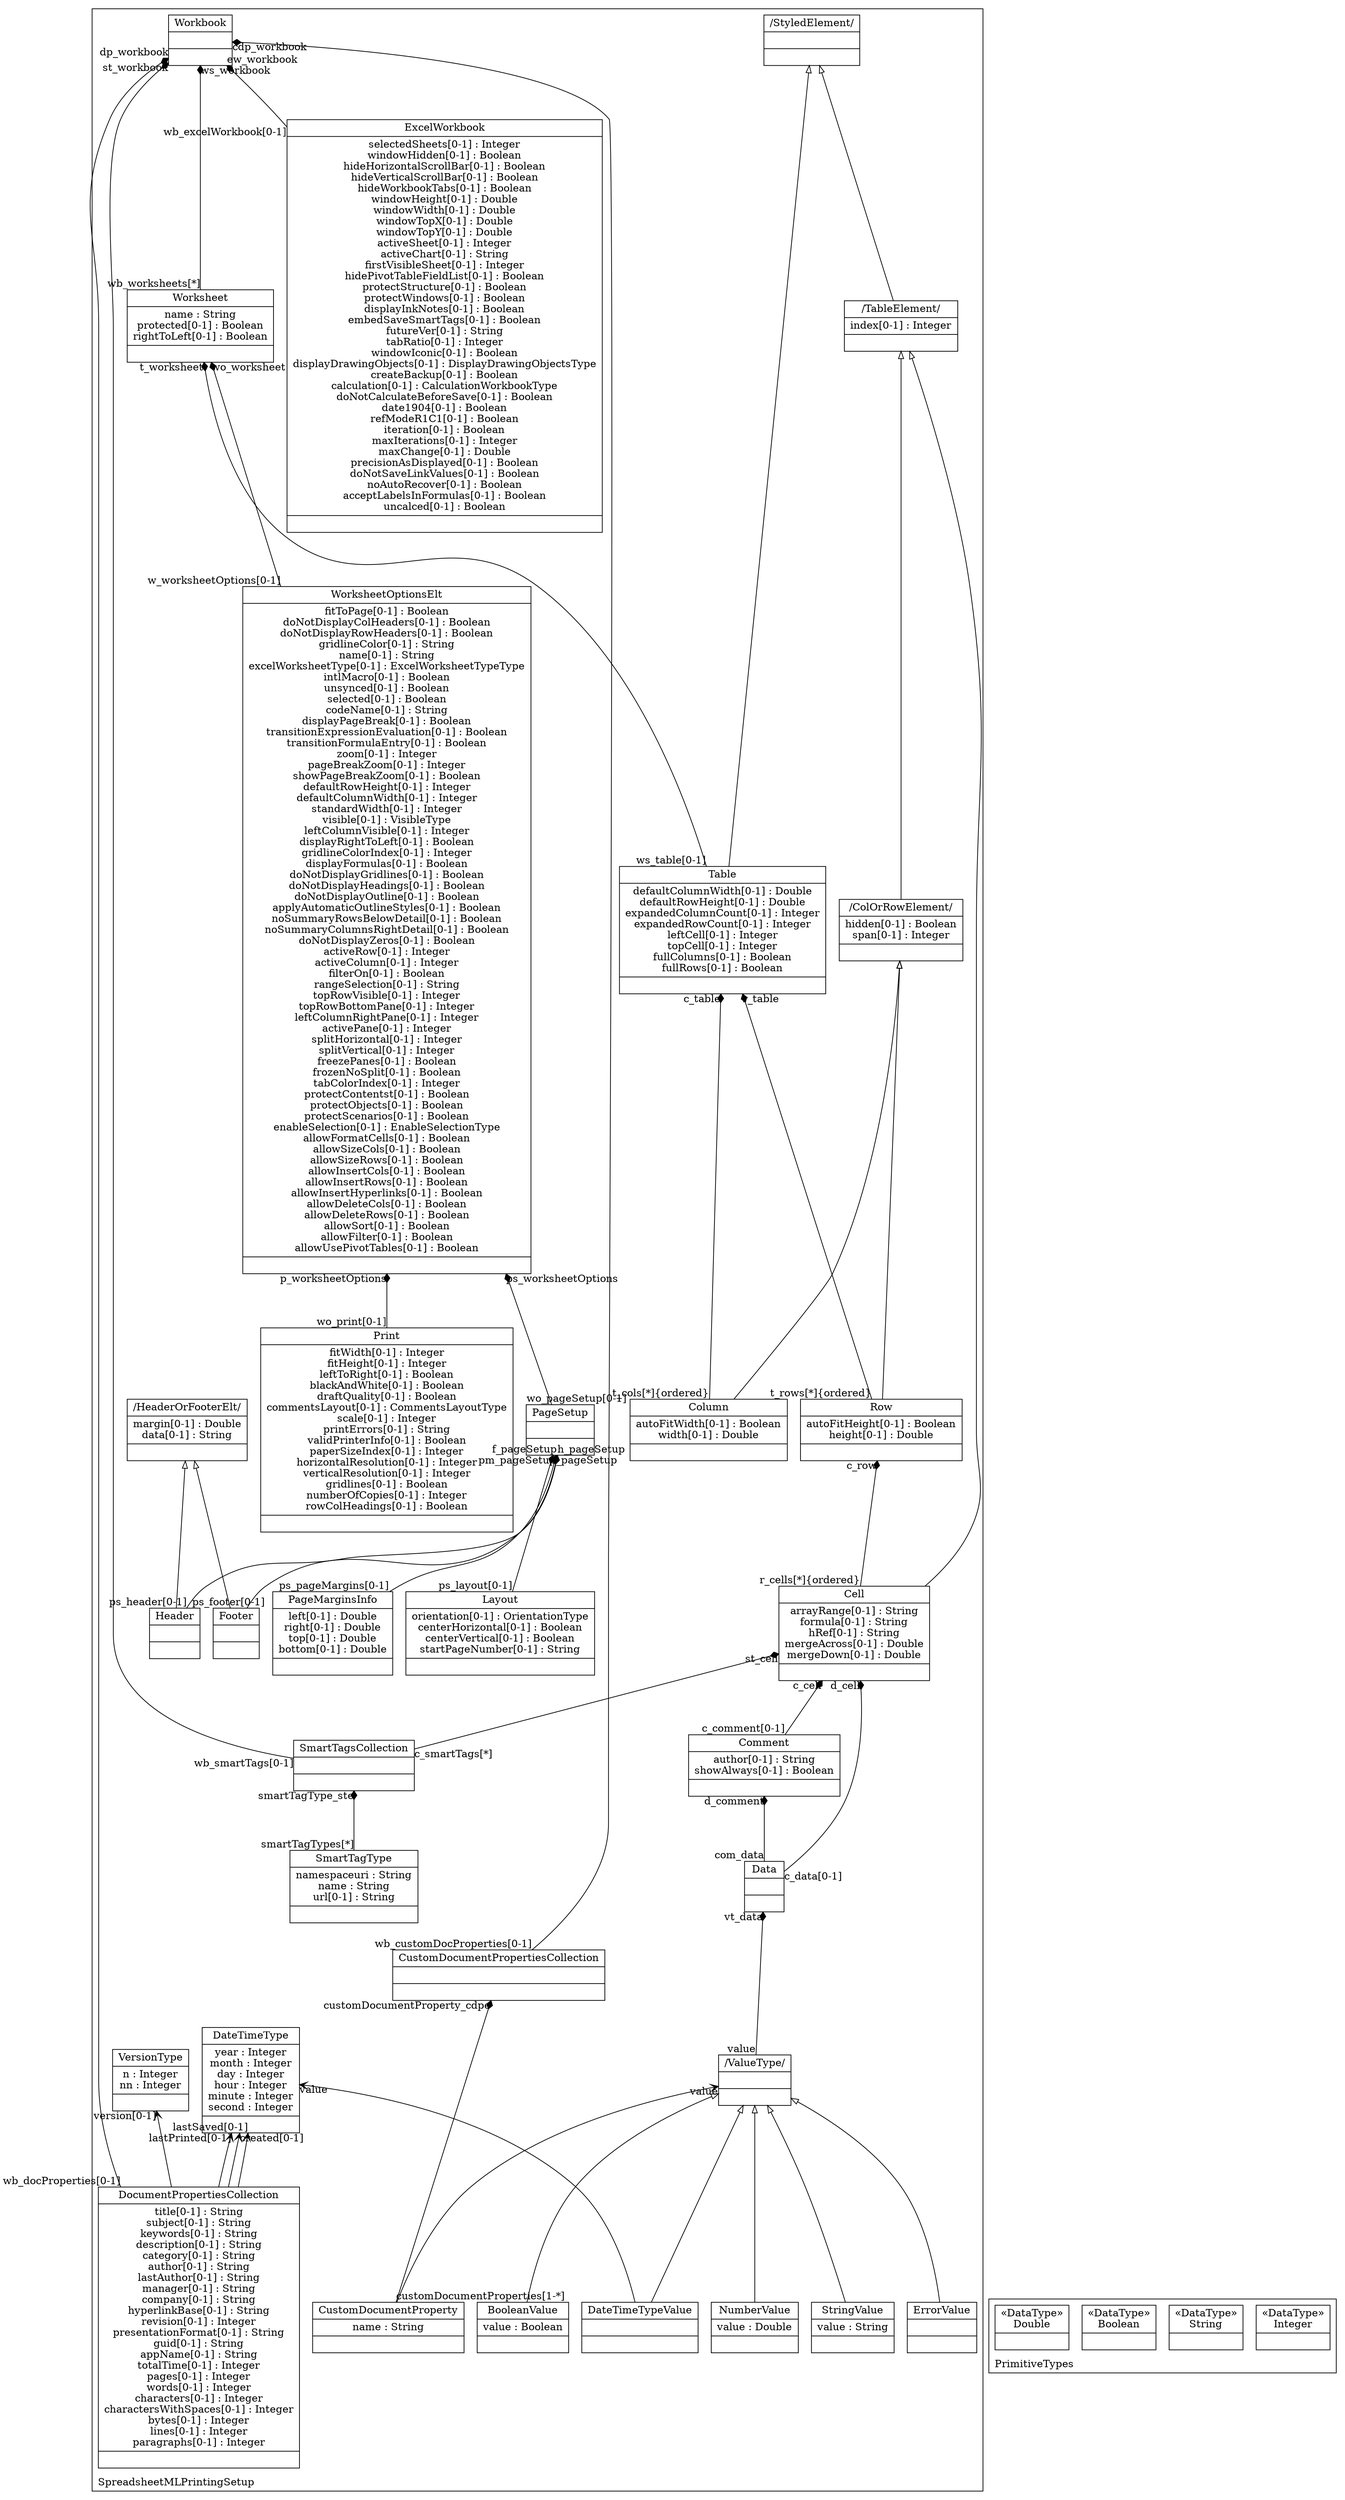 digraph "KM3 Model in DOT" {
graph[rankdir=BT,labeljust=l,labelloc=t,nodeSep=0.75,compound=true];
 subgraph "cluster_SpreadsheetMLPrintingSetup"{
labelloc=t
color=black
label=SpreadsheetMLPrintingSetup
 node[shape=record];
DateTimeType[label="{DateTimeType|year : Integer\nmonth : Integer\nday : Integer\nhour : Integer\nminute : Integer\nsecond : Integer| }"]
;
 node[shape=record];
VersionType[label="{VersionType|n : Integer\nnn : Integer| }"]
;
 node[shape=record];
ValueType[label="{/ValueType/| | }"]
 ValueType->Data[arrowhead=diamond,arrowtail=none,headlabel="vt_data",taillabel="value",group=Data,minlen=2,constraint=true,]
;
 node[shape=record];
StringValue[label="{StringValue|value : String| }"]
 StringValue->ValueType[arrowhead=onormal,group=ValueType,minlen=2,constraint=true,]
;
 node[shape=record];
NumberValue[label="{NumberValue|value : Double| }"]
 NumberValue->ValueType[arrowhead=onormal,group=ValueType,minlen=2,constraint=true,]
;
 node[shape=record];
DateTimeTypeValue[label="{DateTimeTypeValue| | }"]
 DateTimeTypeValue->DateTimeType[arrowhead=vee,arrowtail=diamond,headlabel="value",group=DateTimeType,minlen=2,constraint=true,]
 DateTimeTypeValue->ValueType[arrowhead=onormal,group=ValueType,minlen=2,constraint=true,]
;
 node[shape=record];
BooleanValue[label="{BooleanValue|value : Boolean| }"]
 BooleanValue->ValueType[arrowhead=onormal,group=ValueType,minlen=2,constraint=true,]
;
 node[shape=record];
ErrorValue[label="{ErrorValue| | }"]
 ErrorValue->ValueType[arrowhead=onormal,group=ValueType,minlen=2,constraint=true,]
;
 node[shape=record];
DocumentPropertiesCollection[label="{DocumentPropertiesCollection|title[0-1] : String\nsubject[0-1] : String\nkeywords[0-1] : String\ndescription[0-1] : String\ncategory[0-1] : String\nauthor[0-1] : String\nlastAuthor[0-1] : String\nmanager[0-1] : String\ncompany[0-1] : String\nhyperlinkBase[0-1] : String\nrevision[0-1] : Integer\npresentationFormat[0-1] : String\nguid[0-1] : String\nappName[0-1] : String\ntotalTime[0-1] : Integer\npages[0-1] : Integer\nwords[0-1] : Integer\ncharacters[0-1] : Integer\ncharactersWithSpaces[0-1] : Integer\nbytes[0-1] : Integer\nlines[0-1] : Integer\nparagraphs[0-1] : Integer| }"]
 DocumentPropertiesCollection->Workbook[arrowhead=diamond,arrowtail=none,headlabel="dp_workbook",taillabel="wb_docProperties[0-1]",group=Workbook,minlen=2,constraint=true,]
 DocumentPropertiesCollection->VersionType[arrowhead=vee,arrowtail=diamond,headlabel="version[0-1]",group=VersionType,minlen=2,constraint=true,]
 DocumentPropertiesCollection->DateTimeType[arrowhead=vee,arrowtail=diamond,headlabel="lastPrinted[0-1]",group=DateTimeType,minlen=2,constraint=true,]
 DocumentPropertiesCollection->DateTimeType[arrowhead=vee,arrowtail=diamond,headlabel="created[0-1]",group=DateTimeType,minlen=2,constraint=true,]
 DocumentPropertiesCollection->DateTimeType[arrowhead=vee,arrowtail=diamond,headlabel="lastSaved[0-1]",group=DateTimeType,minlen=2,constraint=true,]
;
 node[shape=record];
CustomDocumentPropertiesCollection[label="{CustomDocumentPropertiesCollection| | }"]
 CustomDocumentPropertiesCollection->Workbook[arrowhead=diamond,arrowtail=none,headlabel="cdp_workbook",taillabel="wb_customDocProperties[0-1]",group=Workbook,minlen=2,constraint=true,]
;
 node[shape=record];
CustomDocumentProperty[label="{CustomDocumentProperty|name : String| }"]
 CustomDocumentProperty->CustomDocumentPropertiesCollection[arrowhead=diamond,arrowtail=none,headlabel="customDocumentProperty_cdpe",taillabel="customDocumentProperties[1-*]",group=CustomDocumentPropertiesCollection,minlen=2,constraint=true,]
 CustomDocumentProperty->ValueType[arrowhead=vee,arrowtail=diamond,headlabel="value",group=ValueType,minlen=2,constraint=true,]
;
 node[shape=record];
SmartTagType[label="{SmartTagType|namespaceuri : String\nname : String\nurl[0-1] : String| }"]
 SmartTagType->SmartTagsCollection[arrowhead=diamond,arrowtail=none,headlabel="smartTagType_ste",taillabel="smartTagTypes[*]",group=SmartTagsCollection,minlen=2,constraint=true,]
;
 node[shape=record];
SmartTagsCollection[label="{SmartTagsCollection| | }"]
 SmartTagsCollection->Workbook[arrowhead=diamond,arrowtail=none,headlabel="st_workbook",taillabel="wb_smartTags[0-1]",group=Workbook,minlen=2,constraint=true,]
 SmartTagsCollection->Cell[arrowhead=diamond,arrowtail=none,headlabel="st_cell",taillabel="c_smartTags[*]",group=Cell,minlen=2,constraint=true,]
;
 node[shape=record];
Workbook[label="{Workbook| | }"]
;
 node[shape=record];
Worksheet[label="{Worksheet|name : String\nprotected[0-1] : Boolean\nrightToLeft[0-1] : Boolean| }"]
 Worksheet->Workbook[arrowhead=diamond,arrowtail=none,headlabel="ws_workbook",taillabel="wb_worksheets[*]",group=Workbook,minlen=2,constraint=true,]
;
 node[shape=record];
StyledElement[label="{/StyledElement/| | }"]
;
 node[shape=record];
Table[label="{Table|defaultColumnWidth[0-1] : Double\ndefaultRowHeight[0-1] : Double\nexpandedColumnCount[0-1] : Integer\nexpandedRowCount[0-1] : Integer\nleftCell[0-1] : Integer\ntopCell[0-1] : Integer\nfullColumns[0-1] : Boolean\nfullRows[0-1] : Boolean| }"]
 Table->Worksheet[arrowhead=diamond,arrowtail=none,headlabel="t_worksheet",taillabel="ws_table[0-1]",group=Worksheet,minlen=2,constraint=true,]
 Table->StyledElement[arrowhead=onormal,group=StyledElement,minlen=2,constraint=true,]
;
 node[shape=record];
TableElement[label="{/TableElement/|index[0-1] : Integer| }"]
 TableElement->StyledElement[arrowhead=onormal,group=StyledElement,minlen=2,constraint=true,]
;
 node[shape=record];
ColOrRowElement[label="{/ColOrRowElement/|hidden[0-1] : Boolean\nspan[0-1] : Integer| }"]
 ColOrRowElement->TableElement[arrowhead=onormal,group=TableElement,minlen=2,constraint=true,]
;
 node[shape=record];
Column[label="{Column|autoFitWidth[0-1] : Boolean\nwidth[0-1] : Double| }"]
 Column->Table[arrowhead=diamond,arrowtail=none,headlabel="c_table",taillabel="t_cols[*]{ordered}",group=Table,minlen=2,constraint=true,]
 Column->ColOrRowElement[arrowhead=onormal,group=ColOrRowElement,minlen=2,constraint=true,]
;
 node[shape=record];
Row[label="{Row|autoFitHeight[0-1] : Boolean\nheight[0-1] : Double| }"]
 Row->Table[arrowhead=diamond,arrowtail=none,headlabel="r_table",taillabel="t_rows[*]{ordered}",group=Table,minlen=2,constraint=true,]
 Row->ColOrRowElement[arrowhead=onormal,group=ColOrRowElement,minlen=2,constraint=true,]
;
 node[shape=record];
Cell[label="{Cell|arrayRange[0-1] : String\nformula[0-1] : String\nhRef[0-1] : String\nmergeAcross[0-1] : Double\nmergeDown[0-1] : Double| }"]
 Cell->Row[arrowhead=diamond,arrowtail=none,headlabel="c_row",taillabel="r_cells[*]{ordered}",group=Row,minlen=2,constraint=true,]
 Cell->TableElement[arrowhead=onormal,group=TableElement,minlen=2,constraint=true,]
;
 node[shape=record];
Comment[label="{Comment|author[0-1] : String\nshowAlways[0-1] : Boolean| }"]
 Comment->Cell[arrowhead=diamond,arrowtail=none,headlabel="c_cell",taillabel="c_comment[0-1]",group=Cell,minlen=2,constraint=true,]
;
 node[shape=record];
Data[label="{Data| | }"]
 Data->Cell[arrowhead=diamond,arrowtail=none,headlabel="d_cell",taillabel="c_data[0-1]",group=Cell,minlen=2,constraint=true,]
 Data->Comment[arrowhead=diamond,arrowtail=none,headlabel="d_comment",taillabel="com_data",group=Comment,minlen=2,constraint=true,]
;
 node[shape=record];
ExcelWorkbook[label="{ExcelWorkbook|selectedSheets[0-1] : Integer\nwindowHidden[0-1] : Boolean\nhideHorizontalScrollBar[0-1] : Boolean\nhideVerticalScrollBar[0-1] : Boolean\nhideWorkbookTabs[0-1] : Boolean\nwindowHeight[0-1] : Double\nwindowWidth[0-1] : Double\nwindowTopX[0-1] : Double\nwindowTopY[0-1] : Double\nactiveSheet[0-1] : Integer\nactiveChart[0-1] : String\nfirstVisibleSheet[0-1] : Integer\nhidePivotTableFieldList[0-1] : Boolean\nprotectStructure[0-1] : Boolean\nprotectWindows[0-1] : Boolean\ndisplayInkNotes[0-1] : Boolean\nembedSaveSmartTags[0-1] : Boolean\nfutureVer[0-1] : String\ntabRatio[0-1] : Integer\nwindowIconic[0-1] : Boolean\ndisplayDrawingObjects[0-1] : DisplayDrawingObjectsType\ncreateBackup[0-1] : Boolean\ncalculation[0-1] : CalculationWorkbookType\ndoNotCalculateBeforeSave[0-1] : Boolean\ndate1904[0-1] : Boolean\nrefModeR1C1[0-1] : Boolean\niteration[0-1] : Boolean\nmaxIterations[0-1] : Integer\nmaxChange[0-1] : Double\nprecisionAsDisplayed[0-1] : Boolean\ndoNotSaveLinkValues[0-1] : Boolean\nnoAutoRecover[0-1] : Boolean\nacceptLabelsInFormulas[0-1] : Boolean\nuncalced[0-1] : Boolean| }"]
 ExcelWorkbook->Workbook[arrowhead=diamond,arrowtail=none,headlabel="ew_workbook",taillabel="wb_excelWorkbook[0-1]",group=Workbook,minlen=2,constraint=true,]
;
 node[shape=record];
WorksheetOptionsElt[label="{WorksheetOptionsElt|fitToPage[0-1] : Boolean\ndoNotDisplayColHeaders[0-1] : Boolean\ndoNotDisplayRowHeaders[0-1] : Boolean\ngridlineColor[0-1] : String\nname[0-1] : String\nexcelWorksheetType[0-1] : ExcelWorksheetTypeType\nintlMacro[0-1] : Boolean\nunsynced[0-1] : Boolean\nselected[0-1] : Boolean\ncodeName[0-1] : String\ndisplayPageBreak[0-1] : Boolean\ntransitionExpressionEvaluation[0-1] : Boolean\ntransitionFormulaEntry[0-1] : Boolean\nzoom[0-1] : Integer\npageBreakZoom[0-1] : Integer\nshowPageBreakZoom[0-1] : Boolean\ndefaultRowHeight[0-1] : Integer\ndefaultColumnWidth[0-1] : Integer\nstandardWidth[0-1] : Integer\nvisible[0-1] : VisibleType\nleftColumnVisible[0-1] : Integer\ndisplayRightToLeft[0-1] : Boolean\ngridlineColorIndex[0-1] : Integer\ndisplayFormulas[0-1] : Boolean\ndoNotDisplayGridlines[0-1] : Boolean\ndoNotDisplayHeadings[0-1] : Boolean\ndoNotDisplayOutline[0-1] : Boolean\napplyAutomaticOutlineStyles[0-1] : Boolean\nnoSummaryRowsBelowDetail[0-1] : Boolean\nnoSummaryColumnsRightDetail[0-1] : Boolean\ndoNotDisplayZeros[0-1] : Boolean\nactiveRow[0-1] : Integer\nactiveColumn[0-1] : Integer\nfilterOn[0-1] : Boolean\nrangeSelection[0-1] : String\ntopRowVisible[0-1] : Integer\ntopRowBottomPane[0-1] : Integer\nleftColumnRightPane[0-1] : Integer\nactivePane[0-1] : Integer\nsplitHorizontal[0-1] : Integer\nsplitVertical[0-1] : Integer\nfreezePanes[0-1] : Boolean\nfrozenNoSplit[0-1] : Boolean\ntabColorIndex[0-1] : Integer\nprotectContentst[0-1] : Boolean\nprotectObjects[0-1] : Boolean\nprotectScenarios[0-1] : Boolean\nenableSelection[0-1] : EnableSelectionType\nallowFormatCells[0-1] : Boolean\nallowSizeCols[0-1] : Boolean\nallowSizeRows[0-1] : Boolean\nallowInsertCols[0-1] : Boolean\nallowInsertRows[0-1] : Boolean\nallowInsertHyperlinks[0-1] : Boolean\nallowDeleteCols[0-1] : Boolean\nallowDeleteRows[0-1] : Boolean\nallowSort[0-1] : Boolean\nallowFilter[0-1] : Boolean\nallowUsePivotTables[0-1] : Boolean| }"]
 WorksheetOptionsElt->Worksheet[arrowhead=diamond,arrowtail=none,headlabel="wo_worksheet",taillabel="w_worksheetOptions[0-1]",group=Worksheet,minlen=2,constraint=true,]
;
 node[shape=record];
PageSetup[label="{PageSetup| | }"]
 PageSetup->WorksheetOptionsElt[arrowhead=diamond,arrowtail=none,headlabel="ps_worksheetOptions",taillabel="wo_pageSetup[0-1]",group=WorksheetOptionsElt,minlen=2,constraint=true,]
;
 node[shape=record];
Layout[label="{Layout|orientation[0-1] : OrientationType\ncenterHorizontal[0-1] : Boolean\ncenterVertical[0-1] : Boolean\nstartPageNumber[0-1] : String| }"]
 Layout->PageSetup[arrowhead=diamond,arrowtail=none,headlabel="l_pageSetup",taillabel="ps_layout[0-1]",group=PageSetup,minlen=2,constraint=true,]
;
 node[shape=record];
HeaderOrFooterElt[label="{/HeaderOrFooterElt/|margin[0-1] : Double\ndata[0-1] : String| }"]
;
 node[shape=record];
Header[label="{Header| | }"]
 Header->PageSetup[arrowhead=diamond,arrowtail=none,headlabel="h_pageSetup",taillabel="ps_header[0-1]",group=PageSetup,minlen=2,constraint=true,]
 Header->HeaderOrFooterElt[arrowhead=onormal,group=HeaderOrFooterElt,minlen=2,constraint=true,]
;
 node[shape=record];
Footer[label="{Footer| | }"]
 Footer->PageSetup[arrowhead=diamond,arrowtail=none,headlabel="f_pageSetup",taillabel="ps_footer[0-1]",group=PageSetup,minlen=2,constraint=true,]
 Footer->HeaderOrFooterElt[arrowhead=onormal,group=HeaderOrFooterElt,minlen=2,constraint=true,]
;
 node[shape=record];
PageMarginsInfo[label="{PageMarginsInfo|left[0-1] : Double\nright[0-1] : Double\ntop[0-1] : Double\nbottom[0-1] : Double| }"]
 PageMarginsInfo->PageSetup[arrowhead=diamond,arrowtail=none,headlabel="pm_pageSetup",taillabel="ps_pageMargins[0-1]",group=PageSetup,minlen=2,constraint=true,]
;
 node[shape=record];
Print[label="{Print|fitWidth[0-1] : Integer\nfitHeight[0-1] : Integer\nleftToRight[0-1] : Boolean\nblackAndWhite[0-1] : Boolean\ndraftQuality[0-1] : Boolean\ncommentsLayout[0-1] : CommentsLayoutType\nscale[0-1] : Integer\nprintErrors[0-1] : String\nvalidPrinterInfo[0-1] : Boolean\npaperSizeIndex[0-1] : Integer\nhorizontalResolution[0-1] : Integer\nverticalResolution[0-1] : Integer\ngridlines[0-1] : Boolean\nnumberOfCopies[0-1] : Integer\nrowColHeadings[0-1] : Boolean| }"]
 Print->WorksheetOptionsElt[arrowhead=diamond,arrowtail=none,headlabel="p_worksheetOptions",taillabel="wo_print[0-1]",group=WorksheetOptionsElt,minlen=2,constraint=true,]
;

} subgraph "cluster_PrimitiveTypes"{
labelloc=t
color=black
label=PrimitiveTypes
 node[shape=record];
Integer[label="{&#171;DataType&#187;\nInteger|}"]
;
 node[shape=record];
String[label="{&#171;DataType&#187;\nString|}"]
;
 node[shape=record];
Boolean[label="{&#171;DataType&#187;\nBoolean|}"]
;
 node[shape=record];
Double[label="{&#171;DataType&#187;\nDouble|}"]
;

}
}